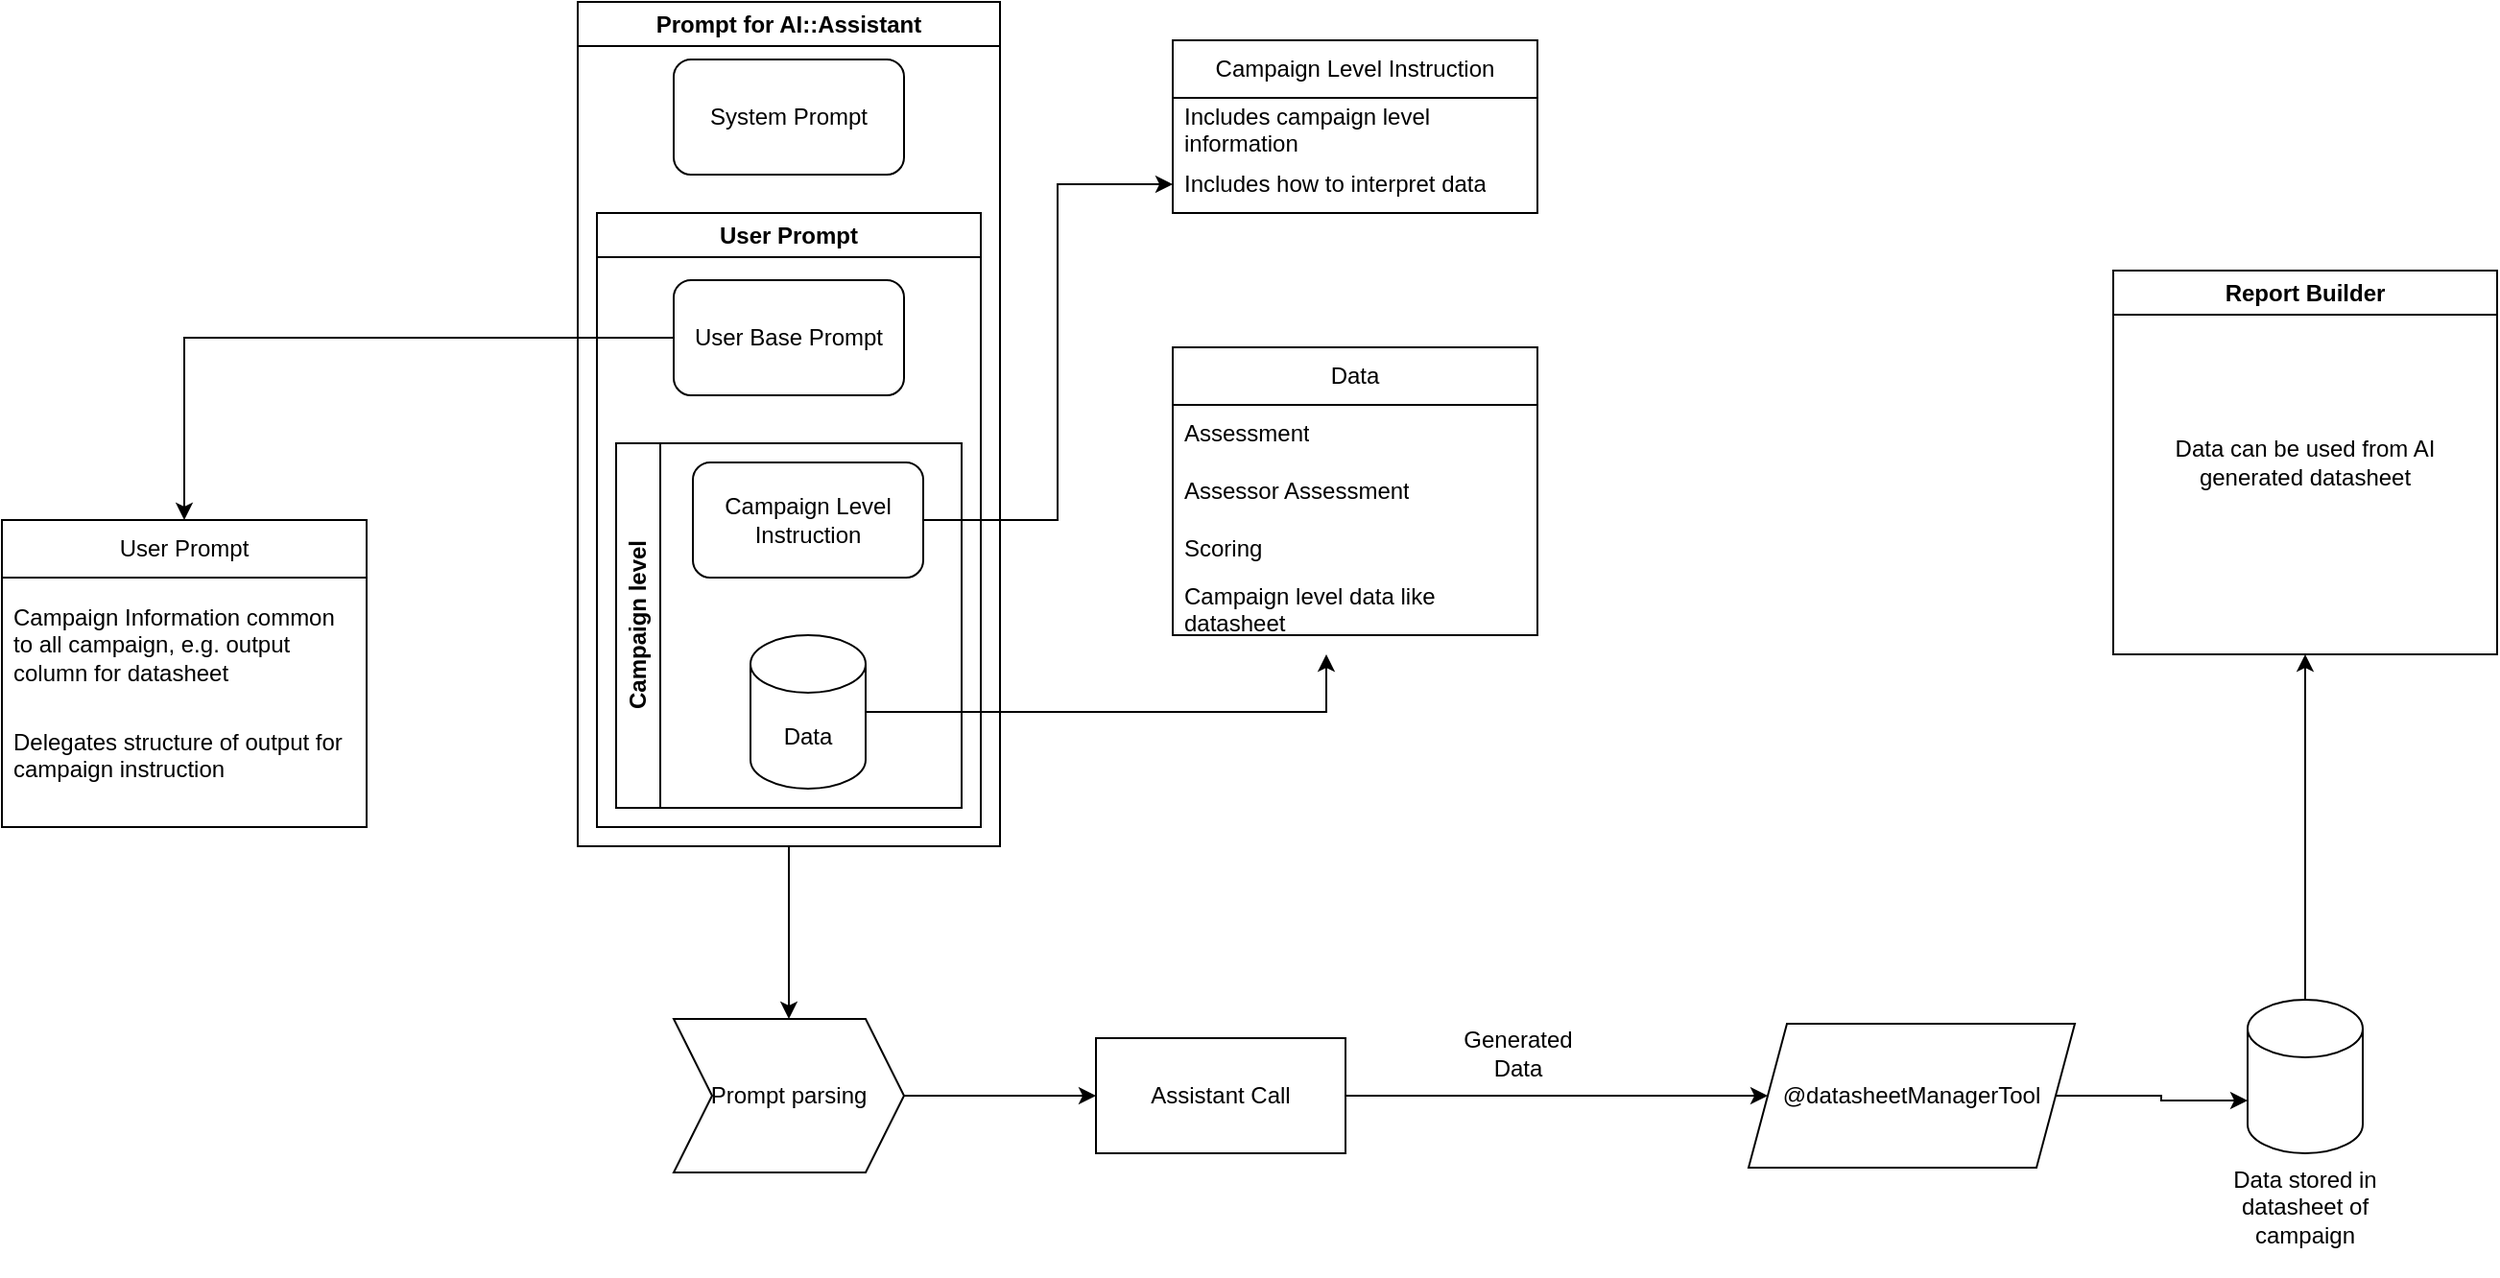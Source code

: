 <mxfile version="27.1.6">
  <diagram name="Page-1" id="SSzMfHvwIdfggM3md5LJ">
    <mxGraphModel dx="1566" dy="1060" grid="1" gridSize="10" guides="1" tooltips="1" connect="1" arrows="1" fold="1" page="1" pageScale="1" pageWidth="19200" pageHeight="12000" math="0" shadow="0">
      <root>
        <mxCell id="0" />
        <mxCell id="1" parent="0" />
        <mxCell id="PlvmzQfx7ljTFL7CO23Y-11" style="edgeStyle=orthogonalEdgeStyle;rounded=0;orthogonalLoop=1;jettySize=auto;html=1;exitX=0.5;exitY=1;exitDx=0;exitDy=0;entryX=0.5;entryY=0;entryDx=0;entryDy=0;" parent="1" source="PlvmzQfx7ljTFL7CO23Y-1" edge="1" target="PlvmzQfx7ljTFL7CO23Y-26">
          <mxGeometry relative="1" as="geometry">
            <mxPoint x="570" y="680" as="targetPoint" />
          </mxGeometry>
        </mxCell>
        <mxCell id="PlvmzQfx7ljTFL7CO23Y-1" value="Prompt for AI::Assistant" style="swimlane;whiteSpace=wrap;html=1;" parent="1" vertex="1">
          <mxGeometry x="470" y="140" width="220" height="440" as="geometry" />
        </mxCell>
        <mxCell id="PlvmzQfx7ljTFL7CO23Y-2" value="System Prompt" style="rounded=1;whiteSpace=wrap;html=1;" parent="PlvmzQfx7ljTFL7CO23Y-1" vertex="1">
          <mxGeometry x="50" y="30" width="120" height="60" as="geometry" />
        </mxCell>
        <mxCell id="PlvmzQfx7ljTFL7CO23Y-3" value="User Base Prompt" style="rounded=1;whiteSpace=wrap;html=1;" parent="PlvmzQfx7ljTFL7CO23Y-1" vertex="1">
          <mxGeometry x="50" y="145" width="120" height="60" as="geometry" />
        </mxCell>
        <mxCell id="PlvmzQfx7ljTFL7CO23Y-9" value="Campaign level" style="swimlane;horizontal=0;whiteSpace=wrap;html=1;" parent="PlvmzQfx7ljTFL7CO23Y-1" vertex="1">
          <mxGeometry x="20" y="230" width="180" height="190" as="geometry" />
        </mxCell>
        <mxCell id="PlvmzQfx7ljTFL7CO23Y-4" value="Campaign Level Instruction" style="rounded=1;whiteSpace=wrap;html=1;" parent="PlvmzQfx7ljTFL7CO23Y-9" vertex="1">
          <mxGeometry x="40" y="10" width="120" height="60" as="geometry" />
        </mxCell>
        <mxCell id="PlvmzQfx7ljTFL7CO23Y-8" value="Data" style="shape=cylinder3;whiteSpace=wrap;html=1;boundedLbl=1;backgroundOutline=1;size=15;" parent="PlvmzQfx7ljTFL7CO23Y-9" vertex="1">
          <mxGeometry x="70" y="100" width="60" height="80" as="geometry" />
        </mxCell>
        <mxCell id="CMrl497mcLFZJ8g_c2Jp-8" style="edgeStyle=orthogonalEdgeStyle;rounded=0;orthogonalLoop=1;jettySize=auto;html=1;exitX=1;exitY=0;exitDx=0;exitDy=0;" edge="1" parent="PlvmzQfx7ljTFL7CO23Y-1" source="CMrl497mcLFZJ8g_c2Jp-7">
          <mxGeometry relative="1" as="geometry">
            <mxPoint x="210.069" y="110" as="targetPoint" />
          </mxGeometry>
        </mxCell>
        <mxCell id="CMrl497mcLFZJ8g_c2Jp-7" value="User Prompt" style="swimlane;whiteSpace=wrap;html=1;" vertex="1" parent="PlvmzQfx7ljTFL7CO23Y-1">
          <mxGeometry x="10" y="110" width="200" height="320" as="geometry" />
        </mxCell>
        <mxCell id="PlvmzQfx7ljTFL7CO23Y-13" style="edgeStyle=orthogonalEdgeStyle;rounded=0;orthogonalLoop=1;jettySize=auto;html=1;exitX=1;exitY=0.5;exitDx=0;exitDy=0;entryX=0;entryY=0.5;entryDx=0;entryDy=0;" parent="1" source="PlvmzQfx7ljTFL7CO23Y-26" edge="1" target="PlvmzQfx7ljTFL7CO23Y-14">
          <mxGeometry relative="1" as="geometry">
            <mxPoint x="710" y="710" as="targetPoint" />
            <mxPoint x="620" y="710" as="sourcePoint" />
          </mxGeometry>
        </mxCell>
        <mxCell id="PlvmzQfx7ljTFL7CO23Y-16" style="edgeStyle=orthogonalEdgeStyle;rounded=0;orthogonalLoop=1;jettySize=auto;html=1;exitX=1;exitY=0.5;exitDx=0;exitDy=0;entryX=0;entryY=0.5;entryDx=0;entryDy=0;" parent="1" source="PlvmzQfx7ljTFL7CO23Y-14" target="PlvmzQfx7ljTFL7CO23Y-15" edge="1">
          <mxGeometry relative="1" as="geometry" />
        </mxCell>
        <mxCell id="PlvmzQfx7ljTFL7CO23Y-14" value="Assistant Call" style="rounded=0;whiteSpace=wrap;html=1;" parent="1" vertex="1">
          <mxGeometry x="740" y="680" width="130" height="60" as="geometry" />
        </mxCell>
        <mxCell id="PlvmzQfx7ljTFL7CO23Y-15" value="@datasheetManagerTool" style="shape=parallelogram;perimeter=parallelogramPerimeter;whiteSpace=wrap;html=1;fixedSize=1;" parent="1" vertex="1">
          <mxGeometry x="1080" y="672.5" width="170" height="75" as="geometry" />
        </mxCell>
        <mxCell id="PlvmzQfx7ljTFL7CO23Y-35" style="edgeStyle=orthogonalEdgeStyle;rounded=0;orthogonalLoop=1;jettySize=auto;html=1;exitX=0.5;exitY=0;exitDx=0;exitDy=0;exitPerimeter=0;entryX=0.5;entryY=1;entryDx=0;entryDy=0;" parent="1" source="PlvmzQfx7ljTFL7CO23Y-17" target="PlvmzQfx7ljTFL7CO23Y-33" edge="1">
          <mxGeometry relative="1" as="geometry" />
        </mxCell>
        <mxCell id="PlvmzQfx7ljTFL7CO23Y-17" value="" style="shape=cylinder3;whiteSpace=wrap;html=1;boundedLbl=1;backgroundOutline=1;size=15;" parent="1" vertex="1">
          <mxGeometry x="1340" y="660" width="60" height="80" as="geometry" />
        </mxCell>
        <mxCell id="PlvmzQfx7ljTFL7CO23Y-18" style="edgeStyle=orthogonalEdgeStyle;rounded=0;orthogonalLoop=1;jettySize=auto;html=1;exitX=1;exitY=0.5;exitDx=0;exitDy=0;entryX=0;entryY=0;entryDx=0;entryDy=52.5;entryPerimeter=0;" parent="1" source="PlvmzQfx7ljTFL7CO23Y-15" target="PlvmzQfx7ljTFL7CO23Y-17" edge="1">
          <mxGeometry relative="1" as="geometry" />
        </mxCell>
        <mxCell id="PlvmzQfx7ljTFL7CO23Y-19" value="Data stored in datasheet of campaign&lt;div&gt;&lt;br&gt;&lt;/div&gt;" style="text;html=1;align=center;verticalAlign=middle;whiteSpace=wrap;rounded=0;" parent="1" vertex="1">
          <mxGeometry x="1315" y="750" width="110" height="50" as="geometry" />
        </mxCell>
        <mxCell id="PlvmzQfx7ljTFL7CO23Y-20" value="Campaign Level Instruction" style="swimlane;fontStyle=0;childLayout=stackLayout;horizontal=1;startSize=30;horizontalStack=0;resizeParent=1;resizeParentMax=0;resizeLast=0;collapsible=1;marginBottom=0;whiteSpace=wrap;html=1;" parent="1" vertex="1">
          <mxGeometry x="780" y="160" width="190" height="90" as="geometry" />
        </mxCell>
        <mxCell id="PlvmzQfx7ljTFL7CO23Y-21" value="Includes campaign level information" style="text;strokeColor=none;fillColor=none;align=left;verticalAlign=middle;spacingLeft=4;spacingRight=4;overflow=hidden;points=[[0,0.5],[1,0.5]];portConstraint=eastwest;rotatable=0;whiteSpace=wrap;html=1;" parent="PlvmzQfx7ljTFL7CO23Y-20" vertex="1">
          <mxGeometry y="30" width="190" height="30" as="geometry" />
        </mxCell>
        <mxCell id="PlvmzQfx7ljTFL7CO23Y-23" value="Includes how to interpret data" style="text;strokeColor=none;fillColor=none;align=left;verticalAlign=middle;spacingLeft=4;spacingRight=4;overflow=hidden;points=[[0,0.5],[1,0.5]];portConstraint=eastwest;rotatable=0;whiteSpace=wrap;html=1;" parent="PlvmzQfx7ljTFL7CO23Y-20" vertex="1">
          <mxGeometry y="60" width="190" height="30" as="geometry" />
        </mxCell>
        <mxCell id="PlvmzQfx7ljTFL7CO23Y-24" style="edgeStyle=orthogonalEdgeStyle;rounded=0;orthogonalLoop=1;jettySize=auto;html=1;exitX=1;exitY=0.5;exitDx=0;exitDy=0;entryX=0;entryY=0.5;entryDx=0;entryDy=0;" parent="1" source="PlvmzQfx7ljTFL7CO23Y-4" edge="1">
          <mxGeometry relative="1" as="geometry">
            <mxPoint x="780" y="235" as="targetPoint" />
            <Array as="points">
              <mxPoint x="720" y="410" />
              <mxPoint x="720" y="235" />
            </Array>
          </mxGeometry>
        </mxCell>
        <mxCell id="PlvmzQfx7ljTFL7CO23Y-26" value="Prompt parsing" style="shape=step;perimeter=stepPerimeter;whiteSpace=wrap;html=1;fixedSize=1;" parent="1" vertex="1">
          <mxGeometry x="520" y="670" width="120" height="80" as="geometry" />
        </mxCell>
        <mxCell id="PlvmzQfx7ljTFL7CO23Y-27" value="Data" style="swimlane;fontStyle=0;childLayout=stackLayout;horizontal=1;startSize=30;horizontalStack=0;resizeParent=1;resizeParentMax=0;resizeLast=0;collapsible=1;marginBottom=0;whiteSpace=wrap;html=1;" parent="1" vertex="1">
          <mxGeometry x="780" y="320" width="190" height="150" as="geometry" />
        </mxCell>
        <mxCell id="PlvmzQfx7ljTFL7CO23Y-28" value="Assessment" style="text;strokeColor=none;fillColor=none;align=left;verticalAlign=middle;spacingLeft=4;spacingRight=4;overflow=hidden;points=[[0,0.5],[1,0.5]];portConstraint=eastwest;rotatable=0;whiteSpace=wrap;html=1;" parent="PlvmzQfx7ljTFL7CO23Y-27" vertex="1">
          <mxGeometry y="30" width="190" height="30" as="geometry" />
        </mxCell>
        <mxCell id="PlvmzQfx7ljTFL7CO23Y-29" value="Assessor Assessment" style="text;strokeColor=none;fillColor=none;align=left;verticalAlign=middle;spacingLeft=4;spacingRight=4;overflow=hidden;points=[[0,0.5],[1,0.5]];portConstraint=eastwest;rotatable=0;whiteSpace=wrap;html=1;" parent="PlvmzQfx7ljTFL7CO23Y-27" vertex="1">
          <mxGeometry y="60" width="190" height="30" as="geometry" />
        </mxCell>
        <mxCell id="PlvmzQfx7ljTFL7CO23Y-30" value="Scoring" style="text;strokeColor=none;fillColor=none;align=left;verticalAlign=middle;spacingLeft=4;spacingRight=4;overflow=hidden;points=[[0,0.5],[1,0.5]];portConstraint=eastwest;rotatable=0;whiteSpace=wrap;html=1;" parent="PlvmzQfx7ljTFL7CO23Y-27" vertex="1">
          <mxGeometry y="90" width="190" height="30" as="geometry" />
        </mxCell>
        <mxCell id="PlvmzQfx7ljTFL7CO23Y-32" value="Campaign level data like datasheet&lt;div&gt;&lt;br&gt;&lt;div&gt;&lt;div&gt;&lt;br&gt;&lt;/div&gt;&lt;/div&gt;&lt;/div&gt;" style="text;strokeColor=none;fillColor=none;align=left;verticalAlign=middle;spacingLeft=4;spacingRight=4;overflow=hidden;points=[[0,0.5],[1,0.5]];portConstraint=eastwest;rotatable=0;whiteSpace=wrap;html=1;" parent="PlvmzQfx7ljTFL7CO23Y-27" vertex="1">
          <mxGeometry y="120" width="190" height="30" as="geometry" />
        </mxCell>
        <mxCell id="PlvmzQfx7ljTFL7CO23Y-31" style="edgeStyle=orthogonalEdgeStyle;rounded=0;orthogonalLoop=1;jettySize=auto;html=1;exitX=1;exitY=0.5;exitDx=0;exitDy=0;exitPerimeter=0;" parent="1" source="PlvmzQfx7ljTFL7CO23Y-8" edge="1">
          <mxGeometry relative="1" as="geometry">
            <mxPoint x="690" y="555" as="sourcePoint" />
            <mxPoint x="860" y="480" as="targetPoint" />
            <Array as="points">
              <mxPoint x="860" y="510" />
            </Array>
          </mxGeometry>
        </mxCell>
        <mxCell id="PlvmzQfx7ljTFL7CO23Y-33" value="Report Builder" style="swimlane;whiteSpace=wrap;html=1;" parent="1" vertex="1">
          <mxGeometry x="1270" y="280" width="200" height="200" as="geometry" />
        </mxCell>
        <mxCell id="PlvmzQfx7ljTFL7CO23Y-34" value="Data can be used from AI generated datasheet" style="text;html=1;align=center;verticalAlign=middle;whiteSpace=wrap;rounded=0;" parent="PlvmzQfx7ljTFL7CO23Y-33" vertex="1">
          <mxGeometry x="15" y="35" width="170" height="130" as="geometry" />
        </mxCell>
        <mxCell id="CMrl497mcLFZJ8g_c2Jp-1" value="User Prompt" style="swimlane;fontStyle=0;childLayout=stackLayout;horizontal=1;startSize=30;horizontalStack=0;resizeParent=1;resizeParentMax=0;resizeLast=0;collapsible=1;marginBottom=0;whiteSpace=wrap;html=1;" vertex="1" parent="1">
          <mxGeometry x="170" y="410" width="190" height="160" as="geometry" />
        </mxCell>
        <mxCell id="CMrl497mcLFZJ8g_c2Jp-2" value="Campaign Information common to all campaign, e.g. output column for datasheet" style="text;strokeColor=none;fillColor=none;align=left;verticalAlign=middle;spacingLeft=4;spacingRight=4;overflow=hidden;points=[[0,0.5],[1,0.5]];portConstraint=eastwest;rotatable=0;whiteSpace=wrap;html=1;" vertex="1" parent="CMrl497mcLFZJ8g_c2Jp-1">
          <mxGeometry y="30" width="190" height="70" as="geometry" />
        </mxCell>
        <mxCell id="CMrl497mcLFZJ8g_c2Jp-3" value="Delegates structure of output for campaign instruction&lt;div&gt;&lt;br&gt;&lt;/div&gt;" style="text;strokeColor=none;fillColor=none;align=left;verticalAlign=middle;spacingLeft=4;spacingRight=4;overflow=hidden;points=[[0,0.5],[1,0.5]];portConstraint=eastwest;rotatable=0;whiteSpace=wrap;html=1;" vertex="1" parent="CMrl497mcLFZJ8g_c2Jp-1">
          <mxGeometry y="100" width="190" height="60" as="geometry" />
        </mxCell>
        <mxCell id="CMrl497mcLFZJ8g_c2Jp-4" style="edgeStyle=orthogonalEdgeStyle;rounded=0;orthogonalLoop=1;jettySize=auto;html=1;exitX=0;exitY=0.5;exitDx=0;exitDy=0;" edge="1" parent="1" source="PlvmzQfx7ljTFL7CO23Y-3" target="CMrl497mcLFZJ8g_c2Jp-1">
          <mxGeometry relative="1" as="geometry" />
        </mxCell>
        <mxCell id="CMrl497mcLFZJ8g_c2Jp-5" value="Generated Data" style="text;html=1;align=center;verticalAlign=middle;whiteSpace=wrap;rounded=0;" vertex="1" parent="1">
          <mxGeometry x="930" y="672.5" width="60" height="30" as="geometry" />
        </mxCell>
      </root>
    </mxGraphModel>
  </diagram>
</mxfile>
